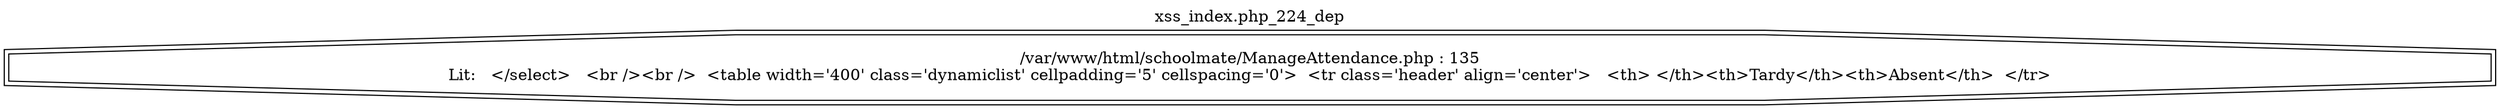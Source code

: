 digraph cfg {
  label="xss_index.php_224_dep";
  labelloc=t;
  n1 [shape=doubleoctagon, label="/var/www/html/schoolmate/ManageAttendance.php : 135\nLit:   </select>   <br /><br />  <table width='400' class='dynamiclist' cellpadding='5' cellspacing='0'>  <tr class='header' align='center'>   <th>&nbsp;</th><th>Tardy</th><th>Absent</th>  </tr>\n"];
}

